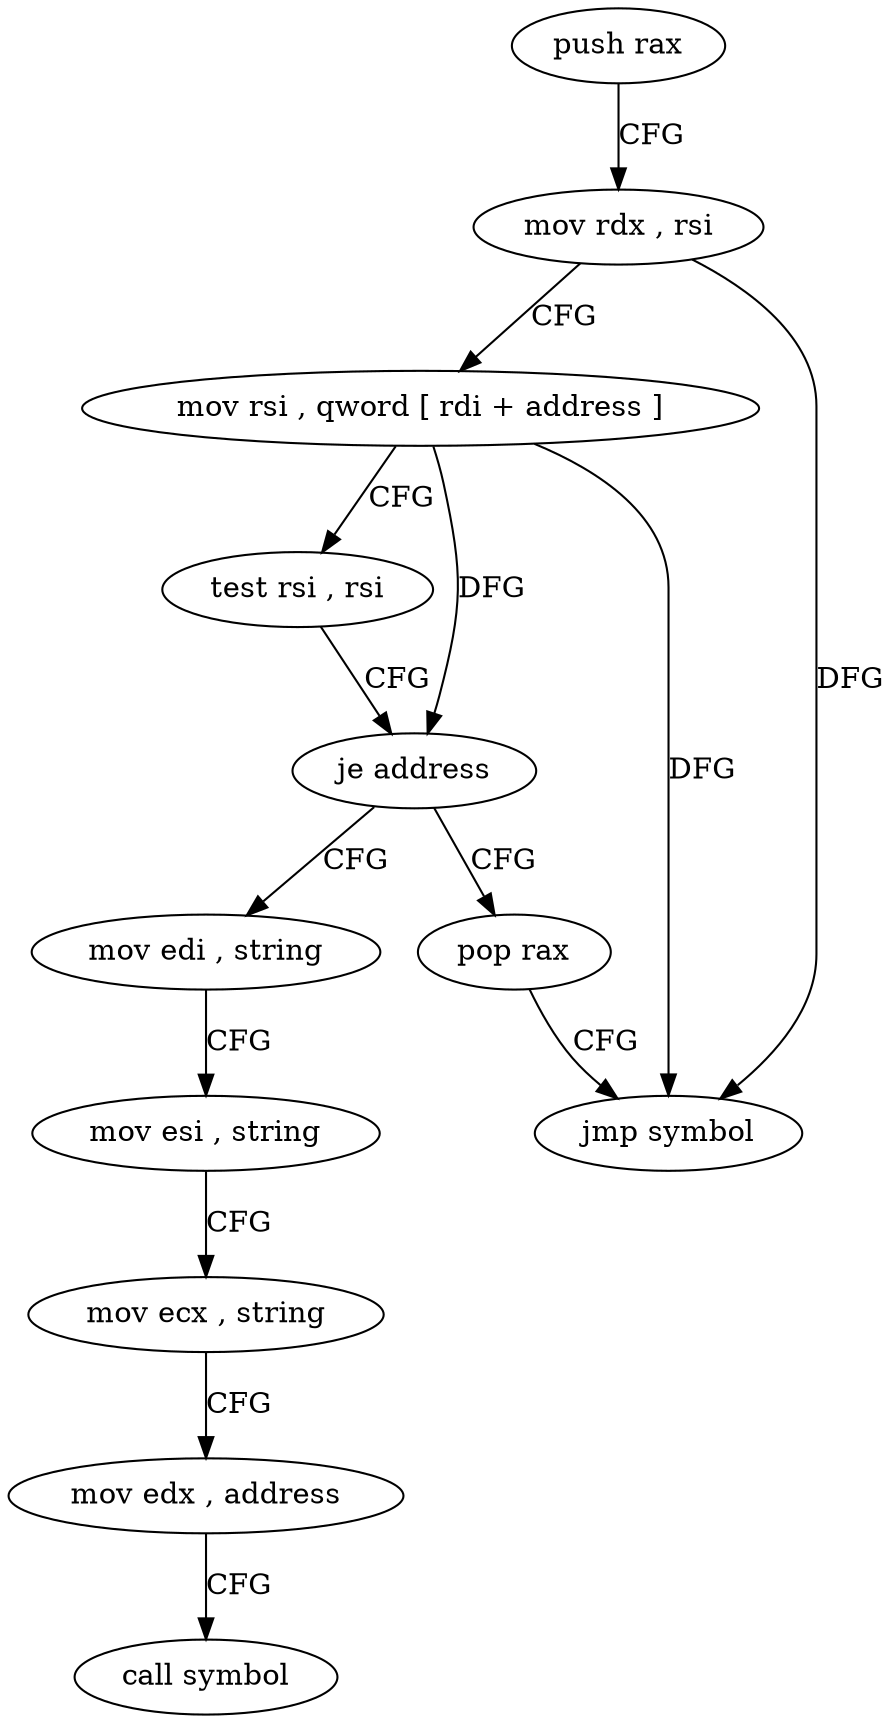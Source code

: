 digraph "func" {
"4226288" [label = "push rax" ]
"4226289" [label = "mov rdx , rsi" ]
"4226292" [label = "mov rsi , qword [ rdi + address ]" ]
"4226296" [label = "test rsi , rsi" ]
"4226299" [label = "je address" ]
"4226304" [label = "mov edi , string" ]
"4226301" [label = "pop rax" ]
"4226309" [label = "mov esi , string" ]
"4226314" [label = "mov ecx , string" ]
"4226319" [label = "mov edx , address" ]
"4226324" [label = "call symbol" ]
"4226302" [label = "jmp symbol" ]
"4226288" -> "4226289" [ label = "CFG" ]
"4226289" -> "4226292" [ label = "CFG" ]
"4226289" -> "4226302" [ label = "DFG" ]
"4226292" -> "4226296" [ label = "CFG" ]
"4226292" -> "4226299" [ label = "DFG" ]
"4226292" -> "4226302" [ label = "DFG" ]
"4226296" -> "4226299" [ label = "CFG" ]
"4226299" -> "4226304" [ label = "CFG" ]
"4226299" -> "4226301" [ label = "CFG" ]
"4226304" -> "4226309" [ label = "CFG" ]
"4226301" -> "4226302" [ label = "CFG" ]
"4226309" -> "4226314" [ label = "CFG" ]
"4226314" -> "4226319" [ label = "CFG" ]
"4226319" -> "4226324" [ label = "CFG" ]
}
